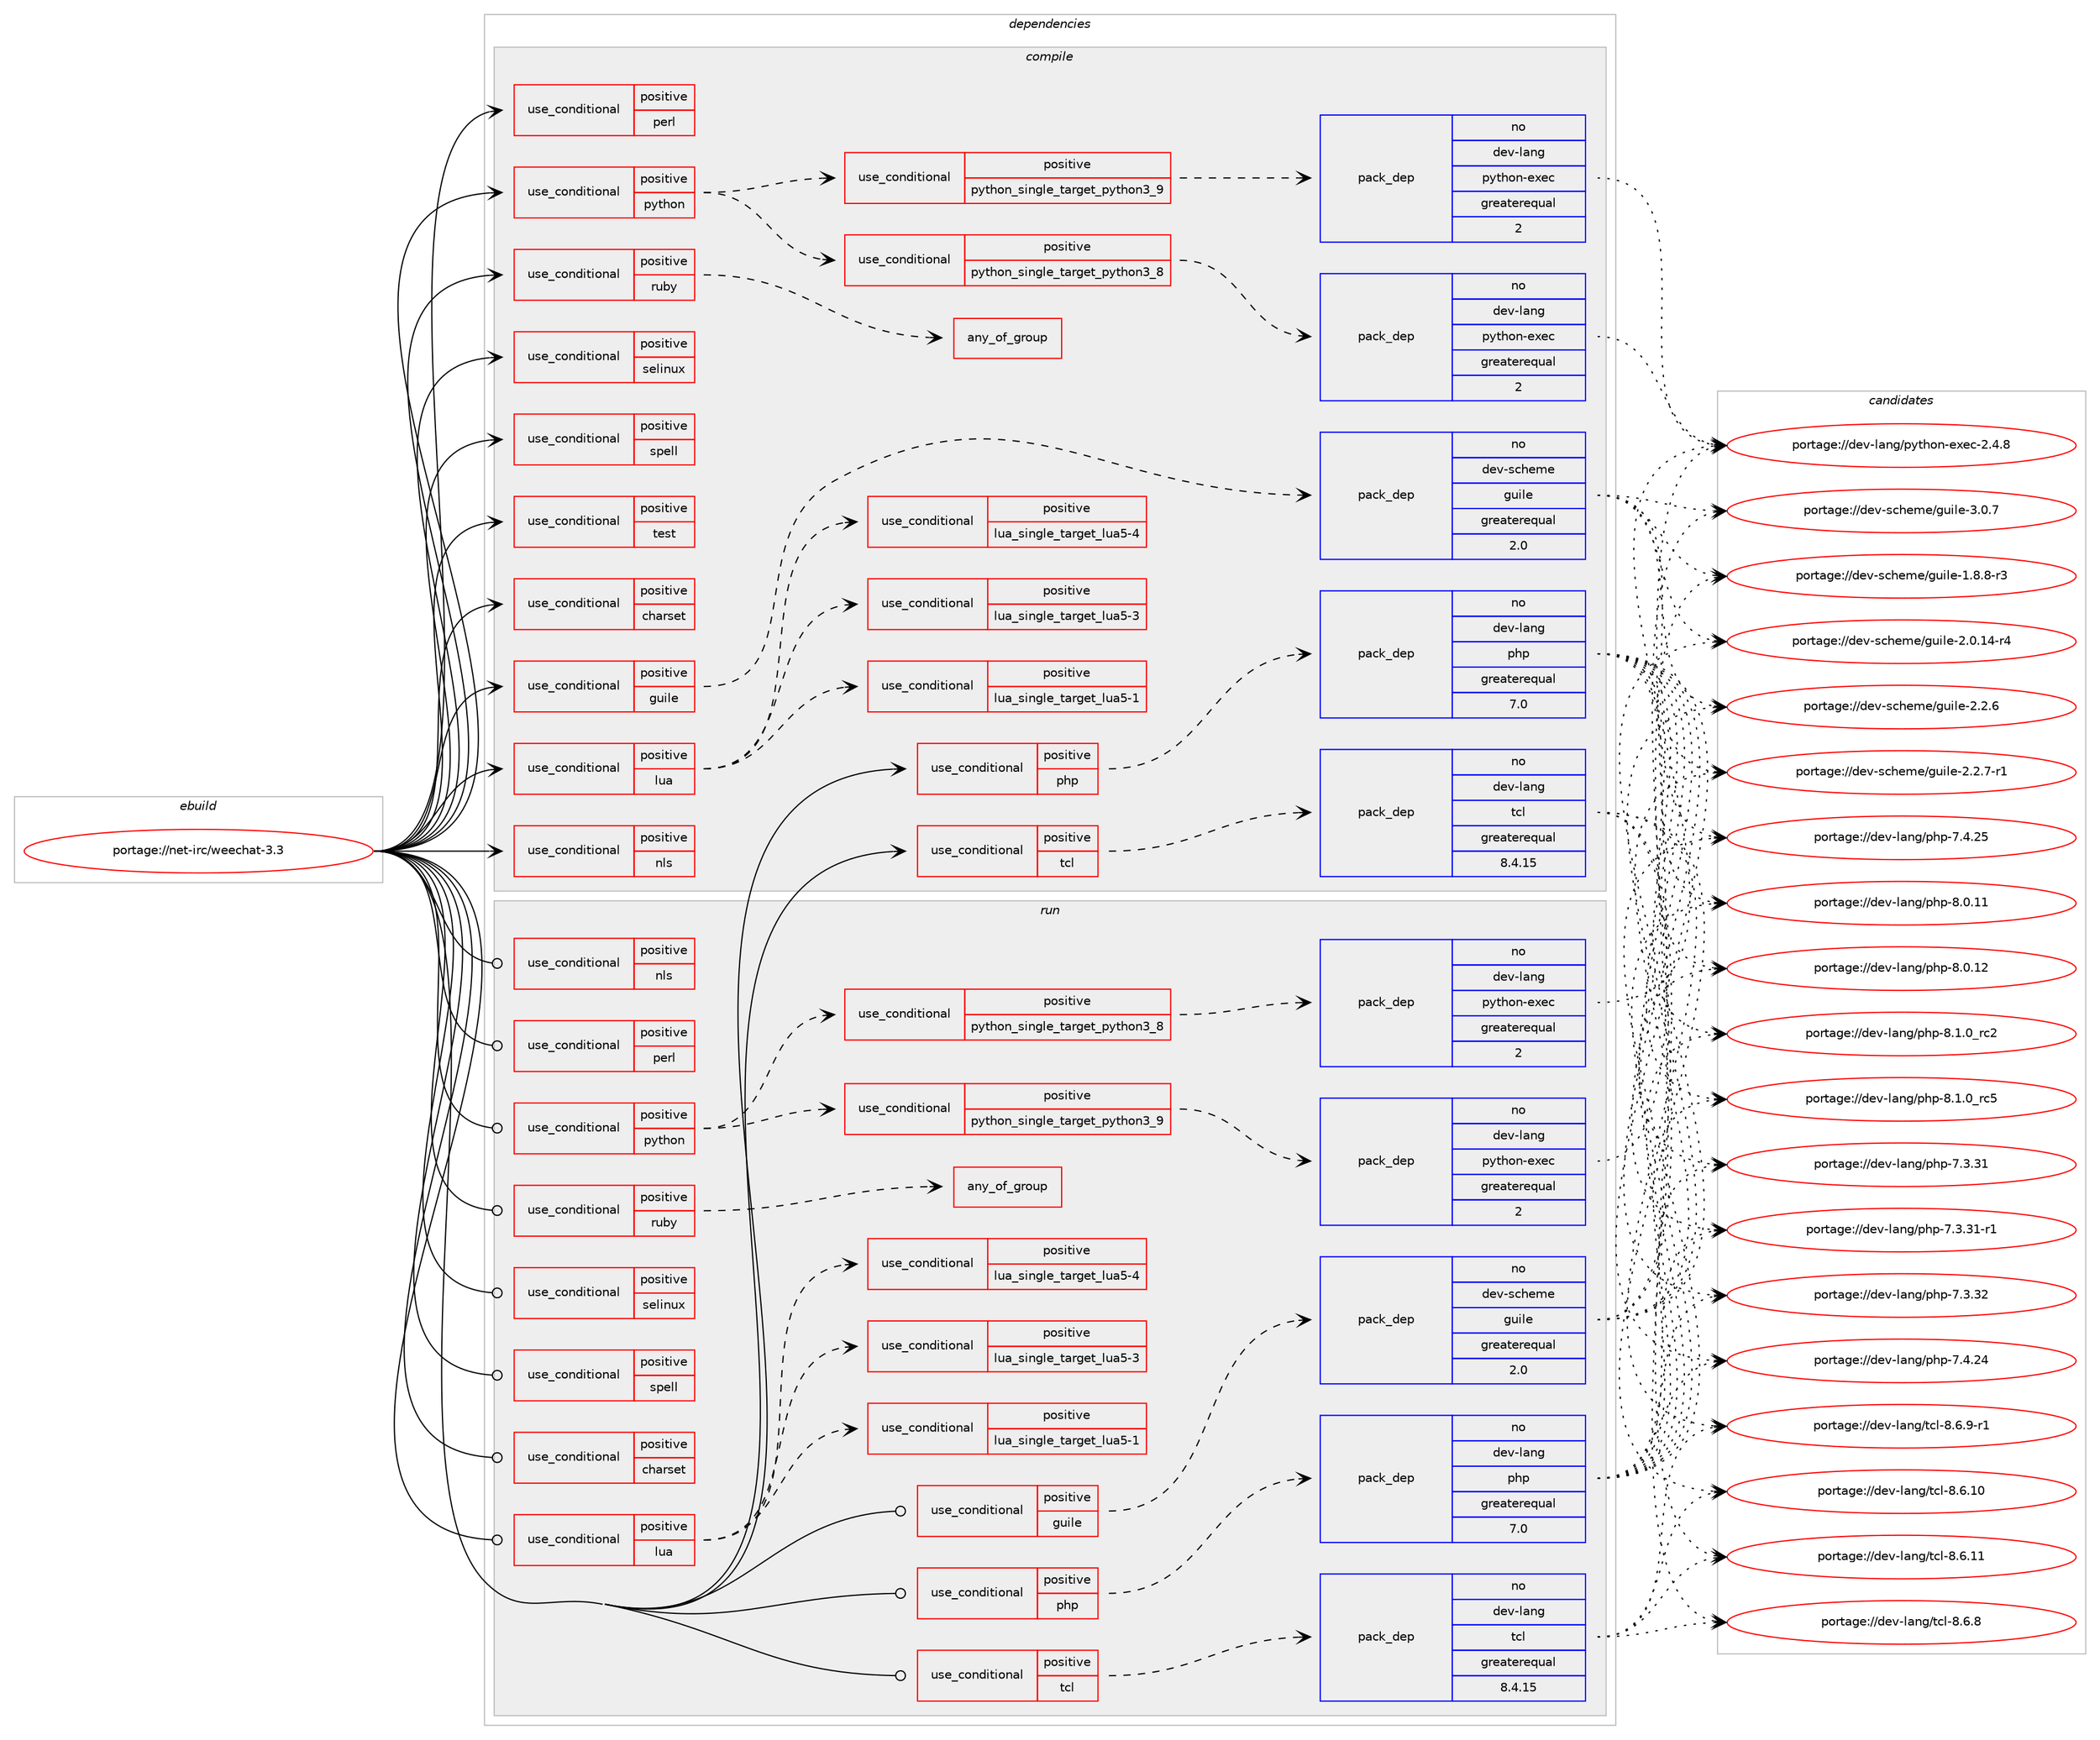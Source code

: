 digraph prolog {

# *************
# Graph options
# *************

newrank=true;
concentrate=true;
compound=true;
graph [rankdir=LR,fontname=Helvetica,fontsize=10,ranksep=1.5];#, ranksep=2.5, nodesep=0.2];
edge  [arrowhead=vee];
node  [fontname=Helvetica,fontsize=10];

# **********
# The ebuild
# **********

subgraph cluster_leftcol {
color=gray;
label=<<i>ebuild</i>>;
id [label="portage://net-irc/weechat-3.3", color=red, width=4, href="../net-irc/weechat-3.3.svg"];
}

# ****************
# The dependencies
# ****************

subgraph cluster_midcol {
color=gray;
label=<<i>dependencies</i>>;
subgraph cluster_compile {
fillcolor="#eeeeee";
style=filled;
label=<<i>compile</i>>;
subgraph cond30 {
dependency95 [label=<<TABLE BORDER="0" CELLBORDER="1" CELLSPACING="0" CELLPADDING="4"><TR><TD ROWSPAN="3" CELLPADDING="10">use_conditional</TD></TR><TR><TD>positive</TD></TR><TR><TD>charset</TD></TR></TABLE>>, shape=none, color=red];
# *** BEGIN UNKNOWN DEPENDENCY TYPE (TODO) ***
# dependency95 -> package_dependency(portage://net-irc/weechat-3.3,install,no,virtual,libiconv,none,[,,],[],[])
# *** END UNKNOWN DEPENDENCY TYPE (TODO) ***

}
id:e -> dependency95:w [weight=20,style="solid",arrowhead="vee"];
subgraph cond31 {
dependency96 [label=<<TABLE BORDER="0" CELLBORDER="1" CELLSPACING="0" CELLPADDING="4"><TR><TD ROWSPAN="3" CELLPADDING="10">use_conditional</TD></TR><TR><TD>positive</TD></TR><TR><TD>guile</TD></TR></TABLE>>, shape=none, color=red];
subgraph pack65 {
dependency97 [label=<<TABLE BORDER="0" CELLBORDER="1" CELLSPACING="0" CELLPADDING="4" WIDTH="220"><TR><TD ROWSPAN="6" CELLPADDING="30">pack_dep</TD></TR><TR><TD WIDTH="110">no</TD></TR><TR><TD>dev-scheme</TD></TR><TR><TD>guile</TD></TR><TR><TD>greaterequal</TD></TR><TR><TD>2.0</TD></TR></TABLE>>, shape=none, color=blue];
}
dependency96:e -> dependency97:w [weight=20,style="dashed",arrowhead="vee"];
}
id:e -> dependency96:w [weight=20,style="solid",arrowhead="vee"];
subgraph cond32 {
dependency98 [label=<<TABLE BORDER="0" CELLBORDER="1" CELLSPACING="0" CELLPADDING="4"><TR><TD ROWSPAN="3" CELLPADDING="10">use_conditional</TD></TR><TR><TD>positive</TD></TR><TR><TD>lua</TD></TR></TABLE>>, shape=none, color=red];
subgraph cond33 {
dependency99 [label=<<TABLE BORDER="0" CELLBORDER="1" CELLSPACING="0" CELLPADDING="4"><TR><TD ROWSPAN="3" CELLPADDING="10">use_conditional</TD></TR><TR><TD>positive</TD></TR><TR><TD>lua_single_target_lua5-1</TD></TR></TABLE>>, shape=none, color=red];
# *** BEGIN UNKNOWN DEPENDENCY TYPE (TODO) ***
# dependency99 -> package_dependency(portage://net-irc/weechat-3.3,install,no,dev-lang,lua,none,[,,],[slot(5.1)],[])
# *** END UNKNOWN DEPENDENCY TYPE (TODO) ***

}
dependency98:e -> dependency99:w [weight=20,style="dashed",arrowhead="vee"];
subgraph cond34 {
dependency100 [label=<<TABLE BORDER="0" CELLBORDER="1" CELLSPACING="0" CELLPADDING="4"><TR><TD ROWSPAN="3" CELLPADDING="10">use_conditional</TD></TR><TR><TD>positive</TD></TR><TR><TD>lua_single_target_lua5-3</TD></TR></TABLE>>, shape=none, color=red];
# *** BEGIN UNKNOWN DEPENDENCY TYPE (TODO) ***
# dependency100 -> package_dependency(portage://net-irc/weechat-3.3,install,no,dev-lang,lua,none,[,,],[slot(5.3)],[])
# *** END UNKNOWN DEPENDENCY TYPE (TODO) ***

}
dependency98:e -> dependency100:w [weight=20,style="dashed",arrowhead="vee"];
subgraph cond35 {
dependency101 [label=<<TABLE BORDER="0" CELLBORDER="1" CELLSPACING="0" CELLPADDING="4"><TR><TD ROWSPAN="3" CELLPADDING="10">use_conditional</TD></TR><TR><TD>positive</TD></TR><TR><TD>lua_single_target_lua5-4</TD></TR></TABLE>>, shape=none, color=red];
# *** BEGIN UNKNOWN DEPENDENCY TYPE (TODO) ***
# dependency101 -> package_dependency(portage://net-irc/weechat-3.3,install,no,dev-lang,lua,none,[,,],[slot(5.4)],[])
# *** END UNKNOWN DEPENDENCY TYPE (TODO) ***

}
dependency98:e -> dependency101:w [weight=20,style="dashed",arrowhead="vee"];
}
id:e -> dependency98:w [weight=20,style="solid",arrowhead="vee"];
subgraph cond36 {
dependency102 [label=<<TABLE BORDER="0" CELLBORDER="1" CELLSPACING="0" CELLPADDING="4"><TR><TD ROWSPAN="3" CELLPADDING="10">use_conditional</TD></TR><TR><TD>positive</TD></TR><TR><TD>nls</TD></TR></TABLE>>, shape=none, color=red];
# *** BEGIN UNKNOWN DEPENDENCY TYPE (TODO) ***
# dependency102 -> package_dependency(portage://net-irc/weechat-3.3,install,no,virtual,libintl,none,[,,],[],[])
# *** END UNKNOWN DEPENDENCY TYPE (TODO) ***

}
id:e -> dependency102:w [weight=20,style="solid",arrowhead="vee"];
subgraph cond37 {
dependency103 [label=<<TABLE BORDER="0" CELLBORDER="1" CELLSPACING="0" CELLPADDING="4"><TR><TD ROWSPAN="3" CELLPADDING="10">use_conditional</TD></TR><TR><TD>positive</TD></TR><TR><TD>perl</TD></TR></TABLE>>, shape=none, color=red];
# *** BEGIN UNKNOWN DEPENDENCY TYPE (TODO) ***
# dependency103 -> package_dependency(portage://net-irc/weechat-3.3,install,no,dev-lang,perl,none,[,,],any_same_slot,[])
# *** END UNKNOWN DEPENDENCY TYPE (TODO) ***

}
id:e -> dependency103:w [weight=20,style="solid",arrowhead="vee"];
subgraph cond38 {
dependency104 [label=<<TABLE BORDER="0" CELLBORDER="1" CELLSPACING="0" CELLPADDING="4"><TR><TD ROWSPAN="3" CELLPADDING="10">use_conditional</TD></TR><TR><TD>positive</TD></TR><TR><TD>php</TD></TR></TABLE>>, shape=none, color=red];
subgraph pack66 {
dependency105 [label=<<TABLE BORDER="0" CELLBORDER="1" CELLSPACING="0" CELLPADDING="4" WIDTH="220"><TR><TD ROWSPAN="6" CELLPADDING="30">pack_dep</TD></TR><TR><TD WIDTH="110">no</TD></TR><TR><TD>dev-lang</TD></TR><TR><TD>php</TD></TR><TR><TD>greaterequal</TD></TR><TR><TD>7.0</TD></TR></TABLE>>, shape=none, color=blue];
}
dependency104:e -> dependency105:w [weight=20,style="dashed",arrowhead="vee"];
}
id:e -> dependency104:w [weight=20,style="solid",arrowhead="vee"];
subgraph cond39 {
dependency106 [label=<<TABLE BORDER="0" CELLBORDER="1" CELLSPACING="0" CELLPADDING="4"><TR><TD ROWSPAN="3" CELLPADDING="10">use_conditional</TD></TR><TR><TD>positive</TD></TR><TR><TD>python</TD></TR></TABLE>>, shape=none, color=red];
subgraph cond40 {
dependency107 [label=<<TABLE BORDER="0" CELLBORDER="1" CELLSPACING="0" CELLPADDING="4"><TR><TD ROWSPAN="3" CELLPADDING="10">use_conditional</TD></TR><TR><TD>positive</TD></TR><TR><TD>python_single_target_python3_8</TD></TR></TABLE>>, shape=none, color=red];
# *** BEGIN UNKNOWN DEPENDENCY TYPE (TODO) ***
# dependency107 -> package_dependency(portage://net-irc/weechat-3.3,install,no,dev-lang,python,none,[,,],[slot(3.8)],[])
# *** END UNKNOWN DEPENDENCY TYPE (TODO) ***

subgraph pack67 {
dependency108 [label=<<TABLE BORDER="0" CELLBORDER="1" CELLSPACING="0" CELLPADDING="4" WIDTH="220"><TR><TD ROWSPAN="6" CELLPADDING="30">pack_dep</TD></TR><TR><TD WIDTH="110">no</TD></TR><TR><TD>dev-lang</TD></TR><TR><TD>python-exec</TD></TR><TR><TD>greaterequal</TD></TR><TR><TD>2</TD></TR></TABLE>>, shape=none, color=blue];
}
dependency107:e -> dependency108:w [weight=20,style="dashed",arrowhead="vee"];
}
dependency106:e -> dependency107:w [weight=20,style="dashed",arrowhead="vee"];
subgraph cond41 {
dependency109 [label=<<TABLE BORDER="0" CELLBORDER="1" CELLSPACING="0" CELLPADDING="4"><TR><TD ROWSPAN="3" CELLPADDING="10">use_conditional</TD></TR><TR><TD>positive</TD></TR><TR><TD>python_single_target_python3_9</TD></TR></TABLE>>, shape=none, color=red];
# *** BEGIN UNKNOWN DEPENDENCY TYPE (TODO) ***
# dependency109 -> package_dependency(portage://net-irc/weechat-3.3,install,no,dev-lang,python,none,[,,],[slot(3.9)],[])
# *** END UNKNOWN DEPENDENCY TYPE (TODO) ***

subgraph pack68 {
dependency110 [label=<<TABLE BORDER="0" CELLBORDER="1" CELLSPACING="0" CELLPADDING="4" WIDTH="220"><TR><TD ROWSPAN="6" CELLPADDING="30">pack_dep</TD></TR><TR><TD WIDTH="110">no</TD></TR><TR><TD>dev-lang</TD></TR><TR><TD>python-exec</TD></TR><TR><TD>greaterequal</TD></TR><TR><TD>2</TD></TR></TABLE>>, shape=none, color=blue];
}
dependency109:e -> dependency110:w [weight=20,style="dashed",arrowhead="vee"];
}
dependency106:e -> dependency109:w [weight=20,style="dashed",arrowhead="vee"];
}
id:e -> dependency106:w [weight=20,style="solid",arrowhead="vee"];
subgraph cond42 {
dependency111 [label=<<TABLE BORDER="0" CELLBORDER="1" CELLSPACING="0" CELLPADDING="4"><TR><TD ROWSPAN="3" CELLPADDING="10">use_conditional</TD></TR><TR><TD>positive</TD></TR><TR><TD>ruby</TD></TR></TABLE>>, shape=none, color=red];
subgraph any2 {
dependency112 [label=<<TABLE BORDER="0" CELLBORDER="1" CELLSPACING="0" CELLPADDING="4"><TR><TD CELLPADDING="10">any_of_group</TD></TR></TABLE>>, shape=none, color=red];# *** BEGIN UNKNOWN DEPENDENCY TYPE (TODO) ***
# dependency112 -> package_dependency(portage://net-irc/weechat-3.3,install,no,dev-lang,ruby,none,[,,],[slot(2.7)],[])
# *** END UNKNOWN DEPENDENCY TYPE (TODO) ***

# *** BEGIN UNKNOWN DEPENDENCY TYPE (TODO) ***
# dependency112 -> package_dependency(portage://net-irc/weechat-3.3,install,no,dev-lang,ruby,none,[,,],[slot(2.6)],[])
# *** END UNKNOWN DEPENDENCY TYPE (TODO) ***

}
dependency111:e -> dependency112:w [weight=20,style="dashed",arrowhead="vee"];
}
id:e -> dependency111:w [weight=20,style="solid",arrowhead="vee"];
subgraph cond43 {
dependency113 [label=<<TABLE BORDER="0" CELLBORDER="1" CELLSPACING="0" CELLPADDING="4"><TR><TD ROWSPAN="3" CELLPADDING="10">use_conditional</TD></TR><TR><TD>positive</TD></TR><TR><TD>selinux</TD></TR></TABLE>>, shape=none, color=red];
# *** BEGIN UNKNOWN DEPENDENCY TYPE (TODO) ***
# dependency113 -> package_dependency(portage://net-irc/weechat-3.3,install,no,sec-policy,selinux-irc,none,[,,],[],[])
# *** END UNKNOWN DEPENDENCY TYPE (TODO) ***

}
id:e -> dependency113:w [weight=20,style="solid",arrowhead="vee"];
subgraph cond44 {
dependency114 [label=<<TABLE BORDER="0" CELLBORDER="1" CELLSPACING="0" CELLPADDING="4"><TR><TD ROWSPAN="3" CELLPADDING="10">use_conditional</TD></TR><TR><TD>positive</TD></TR><TR><TD>spell</TD></TR></TABLE>>, shape=none, color=red];
# *** BEGIN UNKNOWN DEPENDENCY TYPE (TODO) ***
# dependency114 -> package_dependency(portage://net-irc/weechat-3.3,install,no,app-text,aspell,none,[,,],[],[])
# *** END UNKNOWN DEPENDENCY TYPE (TODO) ***

}
id:e -> dependency114:w [weight=20,style="solid",arrowhead="vee"];
subgraph cond45 {
dependency115 [label=<<TABLE BORDER="0" CELLBORDER="1" CELLSPACING="0" CELLPADDING="4"><TR><TD ROWSPAN="3" CELLPADDING="10">use_conditional</TD></TR><TR><TD>positive</TD></TR><TR><TD>tcl</TD></TR></TABLE>>, shape=none, color=red];
subgraph pack69 {
dependency116 [label=<<TABLE BORDER="0" CELLBORDER="1" CELLSPACING="0" CELLPADDING="4" WIDTH="220"><TR><TD ROWSPAN="6" CELLPADDING="30">pack_dep</TD></TR><TR><TD WIDTH="110">no</TD></TR><TR><TD>dev-lang</TD></TR><TR><TD>tcl</TD></TR><TR><TD>greaterequal</TD></TR><TR><TD>8.4.15</TD></TR></TABLE>>, shape=none, color=blue];
}
dependency115:e -> dependency116:w [weight=20,style="dashed",arrowhead="vee"];
}
id:e -> dependency115:w [weight=20,style="solid",arrowhead="vee"];
subgraph cond46 {
dependency117 [label=<<TABLE BORDER="0" CELLBORDER="1" CELLSPACING="0" CELLPADDING="4"><TR><TD ROWSPAN="3" CELLPADDING="10">use_conditional</TD></TR><TR><TD>positive</TD></TR><TR><TD>test</TD></TR></TABLE>>, shape=none, color=red];
# *** BEGIN UNKNOWN DEPENDENCY TYPE (TODO) ***
# dependency117 -> package_dependency(portage://net-irc/weechat-3.3,install,no,dev-util,cpputest,none,[,,],[],[])
# *** END UNKNOWN DEPENDENCY TYPE (TODO) ***

}
id:e -> dependency117:w [weight=20,style="solid",arrowhead="vee"];
# *** BEGIN UNKNOWN DEPENDENCY TYPE (TODO) ***
# id -> package_dependency(portage://net-irc/weechat-3.3,install,no,dev-libs,libgcrypt,none,[,,],[slot(0),equal],[])
# *** END UNKNOWN DEPENDENCY TYPE (TODO) ***

# *** BEGIN UNKNOWN DEPENDENCY TYPE (TODO) ***
# id -> package_dependency(portage://net-irc/weechat-3.3,install,no,net-libs,gnutls,none,[,,],any_same_slot,[])
# *** END UNKNOWN DEPENDENCY TYPE (TODO) ***

# *** BEGIN UNKNOWN DEPENDENCY TYPE (TODO) ***
# id -> package_dependency(portage://net-irc/weechat-3.3,install,no,net-misc,curl,none,[,,],[],[use(enable(ssl),none)])
# *** END UNKNOWN DEPENDENCY TYPE (TODO) ***

# *** BEGIN UNKNOWN DEPENDENCY TYPE (TODO) ***
# id -> package_dependency(portage://net-irc/weechat-3.3,install,no,sys-libs,ncurses,none,[,,],[slot(0),equal],[])
# *** END UNKNOWN DEPENDENCY TYPE (TODO) ***

# *** BEGIN UNKNOWN DEPENDENCY TYPE (TODO) ***
# id -> package_dependency(portage://net-irc/weechat-3.3,install,no,sys-libs,zlib,none,[,,],any_same_slot,[])
# *** END UNKNOWN DEPENDENCY TYPE (TODO) ***

}
subgraph cluster_compileandrun {
fillcolor="#eeeeee";
style=filled;
label=<<i>compile and run</i>>;
}
subgraph cluster_run {
fillcolor="#eeeeee";
style=filled;
label=<<i>run</i>>;
subgraph cond47 {
dependency118 [label=<<TABLE BORDER="0" CELLBORDER="1" CELLSPACING="0" CELLPADDING="4"><TR><TD ROWSPAN="3" CELLPADDING="10">use_conditional</TD></TR><TR><TD>positive</TD></TR><TR><TD>charset</TD></TR></TABLE>>, shape=none, color=red];
# *** BEGIN UNKNOWN DEPENDENCY TYPE (TODO) ***
# dependency118 -> package_dependency(portage://net-irc/weechat-3.3,run,no,virtual,libiconv,none,[,,],[],[])
# *** END UNKNOWN DEPENDENCY TYPE (TODO) ***

}
id:e -> dependency118:w [weight=20,style="solid",arrowhead="odot"];
subgraph cond48 {
dependency119 [label=<<TABLE BORDER="0" CELLBORDER="1" CELLSPACING="0" CELLPADDING="4"><TR><TD ROWSPAN="3" CELLPADDING="10">use_conditional</TD></TR><TR><TD>positive</TD></TR><TR><TD>guile</TD></TR></TABLE>>, shape=none, color=red];
subgraph pack70 {
dependency120 [label=<<TABLE BORDER="0" CELLBORDER="1" CELLSPACING="0" CELLPADDING="4" WIDTH="220"><TR><TD ROWSPAN="6" CELLPADDING="30">pack_dep</TD></TR><TR><TD WIDTH="110">no</TD></TR><TR><TD>dev-scheme</TD></TR><TR><TD>guile</TD></TR><TR><TD>greaterequal</TD></TR><TR><TD>2.0</TD></TR></TABLE>>, shape=none, color=blue];
}
dependency119:e -> dependency120:w [weight=20,style="dashed",arrowhead="vee"];
}
id:e -> dependency119:w [weight=20,style="solid",arrowhead="odot"];
subgraph cond49 {
dependency121 [label=<<TABLE BORDER="0" CELLBORDER="1" CELLSPACING="0" CELLPADDING="4"><TR><TD ROWSPAN="3" CELLPADDING="10">use_conditional</TD></TR><TR><TD>positive</TD></TR><TR><TD>lua</TD></TR></TABLE>>, shape=none, color=red];
subgraph cond50 {
dependency122 [label=<<TABLE BORDER="0" CELLBORDER="1" CELLSPACING="0" CELLPADDING="4"><TR><TD ROWSPAN="3" CELLPADDING="10">use_conditional</TD></TR><TR><TD>positive</TD></TR><TR><TD>lua_single_target_lua5-1</TD></TR></TABLE>>, shape=none, color=red];
# *** BEGIN UNKNOWN DEPENDENCY TYPE (TODO) ***
# dependency122 -> package_dependency(portage://net-irc/weechat-3.3,run,no,dev-lang,lua,none,[,,],[slot(5.1)],[])
# *** END UNKNOWN DEPENDENCY TYPE (TODO) ***

}
dependency121:e -> dependency122:w [weight=20,style="dashed",arrowhead="vee"];
subgraph cond51 {
dependency123 [label=<<TABLE BORDER="0" CELLBORDER="1" CELLSPACING="0" CELLPADDING="4"><TR><TD ROWSPAN="3" CELLPADDING="10">use_conditional</TD></TR><TR><TD>positive</TD></TR><TR><TD>lua_single_target_lua5-3</TD></TR></TABLE>>, shape=none, color=red];
# *** BEGIN UNKNOWN DEPENDENCY TYPE (TODO) ***
# dependency123 -> package_dependency(portage://net-irc/weechat-3.3,run,no,dev-lang,lua,none,[,,],[slot(5.3)],[])
# *** END UNKNOWN DEPENDENCY TYPE (TODO) ***

}
dependency121:e -> dependency123:w [weight=20,style="dashed",arrowhead="vee"];
subgraph cond52 {
dependency124 [label=<<TABLE BORDER="0" CELLBORDER="1" CELLSPACING="0" CELLPADDING="4"><TR><TD ROWSPAN="3" CELLPADDING="10">use_conditional</TD></TR><TR><TD>positive</TD></TR><TR><TD>lua_single_target_lua5-4</TD></TR></TABLE>>, shape=none, color=red];
# *** BEGIN UNKNOWN DEPENDENCY TYPE (TODO) ***
# dependency124 -> package_dependency(portage://net-irc/weechat-3.3,run,no,dev-lang,lua,none,[,,],[slot(5.4)],[])
# *** END UNKNOWN DEPENDENCY TYPE (TODO) ***

}
dependency121:e -> dependency124:w [weight=20,style="dashed",arrowhead="vee"];
}
id:e -> dependency121:w [weight=20,style="solid",arrowhead="odot"];
subgraph cond53 {
dependency125 [label=<<TABLE BORDER="0" CELLBORDER="1" CELLSPACING="0" CELLPADDING="4"><TR><TD ROWSPAN="3" CELLPADDING="10">use_conditional</TD></TR><TR><TD>positive</TD></TR><TR><TD>nls</TD></TR></TABLE>>, shape=none, color=red];
# *** BEGIN UNKNOWN DEPENDENCY TYPE (TODO) ***
# dependency125 -> package_dependency(portage://net-irc/weechat-3.3,run,no,virtual,libintl,none,[,,],[],[])
# *** END UNKNOWN DEPENDENCY TYPE (TODO) ***

}
id:e -> dependency125:w [weight=20,style="solid",arrowhead="odot"];
subgraph cond54 {
dependency126 [label=<<TABLE BORDER="0" CELLBORDER="1" CELLSPACING="0" CELLPADDING="4"><TR><TD ROWSPAN="3" CELLPADDING="10">use_conditional</TD></TR><TR><TD>positive</TD></TR><TR><TD>perl</TD></TR></TABLE>>, shape=none, color=red];
# *** BEGIN UNKNOWN DEPENDENCY TYPE (TODO) ***
# dependency126 -> package_dependency(portage://net-irc/weechat-3.3,run,no,dev-lang,perl,none,[,,],any_same_slot,[])
# *** END UNKNOWN DEPENDENCY TYPE (TODO) ***

}
id:e -> dependency126:w [weight=20,style="solid",arrowhead="odot"];
subgraph cond55 {
dependency127 [label=<<TABLE BORDER="0" CELLBORDER="1" CELLSPACING="0" CELLPADDING="4"><TR><TD ROWSPAN="3" CELLPADDING="10">use_conditional</TD></TR><TR><TD>positive</TD></TR><TR><TD>php</TD></TR></TABLE>>, shape=none, color=red];
subgraph pack71 {
dependency128 [label=<<TABLE BORDER="0" CELLBORDER="1" CELLSPACING="0" CELLPADDING="4" WIDTH="220"><TR><TD ROWSPAN="6" CELLPADDING="30">pack_dep</TD></TR><TR><TD WIDTH="110">no</TD></TR><TR><TD>dev-lang</TD></TR><TR><TD>php</TD></TR><TR><TD>greaterequal</TD></TR><TR><TD>7.0</TD></TR></TABLE>>, shape=none, color=blue];
}
dependency127:e -> dependency128:w [weight=20,style="dashed",arrowhead="vee"];
}
id:e -> dependency127:w [weight=20,style="solid",arrowhead="odot"];
subgraph cond56 {
dependency129 [label=<<TABLE BORDER="0" CELLBORDER="1" CELLSPACING="0" CELLPADDING="4"><TR><TD ROWSPAN="3" CELLPADDING="10">use_conditional</TD></TR><TR><TD>positive</TD></TR><TR><TD>python</TD></TR></TABLE>>, shape=none, color=red];
subgraph cond57 {
dependency130 [label=<<TABLE BORDER="0" CELLBORDER="1" CELLSPACING="0" CELLPADDING="4"><TR><TD ROWSPAN="3" CELLPADDING="10">use_conditional</TD></TR><TR><TD>positive</TD></TR><TR><TD>python_single_target_python3_8</TD></TR></TABLE>>, shape=none, color=red];
# *** BEGIN UNKNOWN DEPENDENCY TYPE (TODO) ***
# dependency130 -> package_dependency(portage://net-irc/weechat-3.3,run,no,dev-lang,python,none,[,,],[slot(3.8)],[])
# *** END UNKNOWN DEPENDENCY TYPE (TODO) ***

subgraph pack72 {
dependency131 [label=<<TABLE BORDER="0" CELLBORDER="1" CELLSPACING="0" CELLPADDING="4" WIDTH="220"><TR><TD ROWSPAN="6" CELLPADDING="30">pack_dep</TD></TR><TR><TD WIDTH="110">no</TD></TR><TR><TD>dev-lang</TD></TR><TR><TD>python-exec</TD></TR><TR><TD>greaterequal</TD></TR><TR><TD>2</TD></TR></TABLE>>, shape=none, color=blue];
}
dependency130:e -> dependency131:w [weight=20,style="dashed",arrowhead="vee"];
}
dependency129:e -> dependency130:w [weight=20,style="dashed",arrowhead="vee"];
subgraph cond58 {
dependency132 [label=<<TABLE BORDER="0" CELLBORDER="1" CELLSPACING="0" CELLPADDING="4"><TR><TD ROWSPAN="3" CELLPADDING="10">use_conditional</TD></TR><TR><TD>positive</TD></TR><TR><TD>python_single_target_python3_9</TD></TR></TABLE>>, shape=none, color=red];
# *** BEGIN UNKNOWN DEPENDENCY TYPE (TODO) ***
# dependency132 -> package_dependency(portage://net-irc/weechat-3.3,run,no,dev-lang,python,none,[,,],[slot(3.9)],[])
# *** END UNKNOWN DEPENDENCY TYPE (TODO) ***

subgraph pack73 {
dependency133 [label=<<TABLE BORDER="0" CELLBORDER="1" CELLSPACING="0" CELLPADDING="4" WIDTH="220"><TR><TD ROWSPAN="6" CELLPADDING="30">pack_dep</TD></TR><TR><TD WIDTH="110">no</TD></TR><TR><TD>dev-lang</TD></TR><TR><TD>python-exec</TD></TR><TR><TD>greaterequal</TD></TR><TR><TD>2</TD></TR></TABLE>>, shape=none, color=blue];
}
dependency132:e -> dependency133:w [weight=20,style="dashed",arrowhead="vee"];
}
dependency129:e -> dependency132:w [weight=20,style="dashed",arrowhead="vee"];
}
id:e -> dependency129:w [weight=20,style="solid",arrowhead="odot"];
subgraph cond59 {
dependency134 [label=<<TABLE BORDER="0" CELLBORDER="1" CELLSPACING="0" CELLPADDING="4"><TR><TD ROWSPAN="3" CELLPADDING="10">use_conditional</TD></TR><TR><TD>positive</TD></TR><TR><TD>ruby</TD></TR></TABLE>>, shape=none, color=red];
subgraph any3 {
dependency135 [label=<<TABLE BORDER="0" CELLBORDER="1" CELLSPACING="0" CELLPADDING="4"><TR><TD CELLPADDING="10">any_of_group</TD></TR></TABLE>>, shape=none, color=red];# *** BEGIN UNKNOWN DEPENDENCY TYPE (TODO) ***
# dependency135 -> package_dependency(portage://net-irc/weechat-3.3,run,no,dev-lang,ruby,none,[,,],[slot(2.7)],[])
# *** END UNKNOWN DEPENDENCY TYPE (TODO) ***

# *** BEGIN UNKNOWN DEPENDENCY TYPE (TODO) ***
# dependency135 -> package_dependency(portage://net-irc/weechat-3.3,run,no,dev-lang,ruby,none,[,,],[slot(2.6)],[])
# *** END UNKNOWN DEPENDENCY TYPE (TODO) ***

}
dependency134:e -> dependency135:w [weight=20,style="dashed",arrowhead="vee"];
}
id:e -> dependency134:w [weight=20,style="solid",arrowhead="odot"];
subgraph cond60 {
dependency136 [label=<<TABLE BORDER="0" CELLBORDER="1" CELLSPACING="0" CELLPADDING="4"><TR><TD ROWSPAN="3" CELLPADDING="10">use_conditional</TD></TR><TR><TD>positive</TD></TR><TR><TD>selinux</TD></TR></TABLE>>, shape=none, color=red];
# *** BEGIN UNKNOWN DEPENDENCY TYPE (TODO) ***
# dependency136 -> package_dependency(portage://net-irc/weechat-3.3,run,no,sec-policy,selinux-irc,none,[,,],[],[])
# *** END UNKNOWN DEPENDENCY TYPE (TODO) ***

}
id:e -> dependency136:w [weight=20,style="solid",arrowhead="odot"];
subgraph cond61 {
dependency137 [label=<<TABLE BORDER="0" CELLBORDER="1" CELLSPACING="0" CELLPADDING="4"><TR><TD ROWSPAN="3" CELLPADDING="10">use_conditional</TD></TR><TR><TD>positive</TD></TR><TR><TD>spell</TD></TR></TABLE>>, shape=none, color=red];
# *** BEGIN UNKNOWN DEPENDENCY TYPE (TODO) ***
# dependency137 -> package_dependency(portage://net-irc/weechat-3.3,run,no,app-text,aspell,none,[,,],[],[])
# *** END UNKNOWN DEPENDENCY TYPE (TODO) ***

}
id:e -> dependency137:w [weight=20,style="solid",arrowhead="odot"];
subgraph cond62 {
dependency138 [label=<<TABLE BORDER="0" CELLBORDER="1" CELLSPACING="0" CELLPADDING="4"><TR><TD ROWSPAN="3" CELLPADDING="10">use_conditional</TD></TR><TR><TD>positive</TD></TR><TR><TD>tcl</TD></TR></TABLE>>, shape=none, color=red];
subgraph pack74 {
dependency139 [label=<<TABLE BORDER="0" CELLBORDER="1" CELLSPACING="0" CELLPADDING="4" WIDTH="220"><TR><TD ROWSPAN="6" CELLPADDING="30">pack_dep</TD></TR><TR><TD WIDTH="110">no</TD></TR><TR><TD>dev-lang</TD></TR><TR><TD>tcl</TD></TR><TR><TD>greaterequal</TD></TR><TR><TD>8.4.15</TD></TR></TABLE>>, shape=none, color=blue];
}
dependency138:e -> dependency139:w [weight=20,style="dashed",arrowhead="vee"];
}
id:e -> dependency138:w [weight=20,style="solid",arrowhead="odot"];
# *** BEGIN UNKNOWN DEPENDENCY TYPE (TODO) ***
# id -> package_dependency(portage://net-irc/weechat-3.3,run,no,dev-libs,libgcrypt,none,[,,],[slot(0),equal],[])
# *** END UNKNOWN DEPENDENCY TYPE (TODO) ***

# *** BEGIN UNKNOWN DEPENDENCY TYPE (TODO) ***
# id -> package_dependency(portage://net-irc/weechat-3.3,run,no,net-libs,gnutls,none,[,,],any_same_slot,[])
# *** END UNKNOWN DEPENDENCY TYPE (TODO) ***

# *** BEGIN UNKNOWN DEPENDENCY TYPE (TODO) ***
# id -> package_dependency(portage://net-irc/weechat-3.3,run,no,net-misc,curl,none,[,,],[],[use(enable(ssl),none)])
# *** END UNKNOWN DEPENDENCY TYPE (TODO) ***

# *** BEGIN UNKNOWN DEPENDENCY TYPE (TODO) ***
# id -> package_dependency(portage://net-irc/weechat-3.3,run,no,sys-libs,ncurses,none,[,,],[slot(0),equal],[])
# *** END UNKNOWN DEPENDENCY TYPE (TODO) ***

# *** BEGIN UNKNOWN DEPENDENCY TYPE (TODO) ***
# id -> package_dependency(portage://net-irc/weechat-3.3,run,no,sys-libs,zlib,none,[,,],any_same_slot,[])
# *** END UNKNOWN DEPENDENCY TYPE (TODO) ***

}
}

# **************
# The candidates
# **************

subgraph cluster_choices {
rank=same;
color=gray;
label=<<i>candidates</i>>;

subgraph choice65 {
color=black;
nodesep=1;
choice1001011184511599104101109101471031171051081014549465646564511451 [label="portage://dev-scheme/guile-1.8.8-r3", color=red, width=4,href="../dev-scheme/guile-1.8.8-r3.svg"];
choice100101118451159910410110910147103117105108101455046484649524511452 [label="portage://dev-scheme/guile-2.0.14-r4", color=red, width=4,href="../dev-scheme/guile-2.0.14-r4.svg"];
choice100101118451159910410110910147103117105108101455046504654 [label="portage://dev-scheme/guile-2.2.6", color=red, width=4,href="../dev-scheme/guile-2.2.6.svg"];
choice1001011184511599104101109101471031171051081014550465046554511449 [label="portage://dev-scheme/guile-2.2.7-r1", color=red, width=4,href="../dev-scheme/guile-2.2.7-r1.svg"];
choice100101118451159910410110910147103117105108101455146484655 [label="portage://dev-scheme/guile-3.0.7", color=red, width=4,href="../dev-scheme/guile-3.0.7.svg"];
dependency97:e -> choice1001011184511599104101109101471031171051081014549465646564511451:w [style=dotted,weight="100"];
dependency97:e -> choice100101118451159910410110910147103117105108101455046484649524511452:w [style=dotted,weight="100"];
dependency97:e -> choice100101118451159910410110910147103117105108101455046504654:w [style=dotted,weight="100"];
dependency97:e -> choice1001011184511599104101109101471031171051081014550465046554511449:w [style=dotted,weight="100"];
dependency97:e -> choice100101118451159910410110910147103117105108101455146484655:w [style=dotted,weight="100"];
}
subgraph choice66 {
color=black;
nodesep=1;
choice10010111845108971101034711210411245554651465149 [label="portage://dev-lang/php-7.3.31", color=red, width=4,href="../dev-lang/php-7.3.31.svg"];
choice100101118451089711010347112104112455546514651494511449 [label="portage://dev-lang/php-7.3.31-r1", color=red, width=4,href="../dev-lang/php-7.3.31-r1.svg"];
choice10010111845108971101034711210411245554651465150 [label="portage://dev-lang/php-7.3.32", color=red, width=4,href="../dev-lang/php-7.3.32.svg"];
choice10010111845108971101034711210411245554652465052 [label="portage://dev-lang/php-7.4.24", color=red, width=4,href="../dev-lang/php-7.4.24.svg"];
choice10010111845108971101034711210411245554652465053 [label="portage://dev-lang/php-7.4.25", color=red, width=4,href="../dev-lang/php-7.4.25.svg"];
choice10010111845108971101034711210411245564648464949 [label="portage://dev-lang/php-8.0.11", color=red, width=4,href="../dev-lang/php-8.0.11.svg"];
choice10010111845108971101034711210411245564648464950 [label="portage://dev-lang/php-8.0.12", color=red, width=4,href="../dev-lang/php-8.0.12.svg"];
choice100101118451089711010347112104112455646494648951149950 [label="portage://dev-lang/php-8.1.0_rc2", color=red, width=4,href="../dev-lang/php-8.1.0_rc2.svg"];
choice100101118451089711010347112104112455646494648951149953 [label="portage://dev-lang/php-8.1.0_rc5", color=red, width=4,href="../dev-lang/php-8.1.0_rc5.svg"];
dependency105:e -> choice10010111845108971101034711210411245554651465149:w [style=dotted,weight="100"];
dependency105:e -> choice100101118451089711010347112104112455546514651494511449:w [style=dotted,weight="100"];
dependency105:e -> choice10010111845108971101034711210411245554651465150:w [style=dotted,weight="100"];
dependency105:e -> choice10010111845108971101034711210411245554652465052:w [style=dotted,weight="100"];
dependency105:e -> choice10010111845108971101034711210411245554652465053:w [style=dotted,weight="100"];
dependency105:e -> choice10010111845108971101034711210411245564648464949:w [style=dotted,weight="100"];
dependency105:e -> choice10010111845108971101034711210411245564648464950:w [style=dotted,weight="100"];
dependency105:e -> choice100101118451089711010347112104112455646494648951149950:w [style=dotted,weight="100"];
dependency105:e -> choice100101118451089711010347112104112455646494648951149953:w [style=dotted,weight="100"];
}
subgraph choice67 {
color=black;
nodesep=1;
choice1001011184510897110103471121211161041111104510112010199455046524656 [label="portage://dev-lang/python-exec-2.4.8", color=red, width=4,href="../dev-lang/python-exec-2.4.8.svg"];
dependency108:e -> choice1001011184510897110103471121211161041111104510112010199455046524656:w [style=dotted,weight="100"];
}
subgraph choice68 {
color=black;
nodesep=1;
choice1001011184510897110103471121211161041111104510112010199455046524656 [label="portage://dev-lang/python-exec-2.4.8", color=red, width=4,href="../dev-lang/python-exec-2.4.8.svg"];
dependency110:e -> choice1001011184510897110103471121211161041111104510112010199455046524656:w [style=dotted,weight="100"];
}
subgraph choice69 {
color=black;
nodesep=1;
choice1001011184510897110103471169910845564654464948 [label="portage://dev-lang/tcl-8.6.10", color=red, width=4,href="../dev-lang/tcl-8.6.10.svg"];
choice1001011184510897110103471169910845564654464949 [label="portage://dev-lang/tcl-8.6.11", color=red, width=4,href="../dev-lang/tcl-8.6.11.svg"];
choice10010111845108971101034711699108455646544656 [label="portage://dev-lang/tcl-8.6.8", color=red, width=4,href="../dev-lang/tcl-8.6.8.svg"];
choice100101118451089711010347116991084556465446574511449 [label="portage://dev-lang/tcl-8.6.9-r1", color=red, width=4,href="../dev-lang/tcl-8.6.9-r1.svg"];
dependency116:e -> choice1001011184510897110103471169910845564654464948:w [style=dotted,weight="100"];
dependency116:e -> choice1001011184510897110103471169910845564654464949:w [style=dotted,weight="100"];
dependency116:e -> choice10010111845108971101034711699108455646544656:w [style=dotted,weight="100"];
dependency116:e -> choice100101118451089711010347116991084556465446574511449:w [style=dotted,weight="100"];
}
subgraph choice70 {
color=black;
nodesep=1;
choice1001011184511599104101109101471031171051081014549465646564511451 [label="portage://dev-scheme/guile-1.8.8-r3", color=red, width=4,href="../dev-scheme/guile-1.8.8-r3.svg"];
choice100101118451159910410110910147103117105108101455046484649524511452 [label="portage://dev-scheme/guile-2.0.14-r4", color=red, width=4,href="../dev-scheme/guile-2.0.14-r4.svg"];
choice100101118451159910410110910147103117105108101455046504654 [label="portage://dev-scheme/guile-2.2.6", color=red, width=4,href="../dev-scheme/guile-2.2.6.svg"];
choice1001011184511599104101109101471031171051081014550465046554511449 [label="portage://dev-scheme/guile-2.2.7-r1", color=red, width=4,href="../dev-scheme/guile-2.2.7-r1.svg"];
choice100101118451159910410110910147103117105108101455146484655 [label="portage://dev-scheme/guile-3.0.7", color=red, width=4,href="../dev-scheme/guile-3.0.7.svg"];
dependency120:e -> choice1001011184511599104101109101471031171051081014549465646564511451:w [style=dotted,weight="100"];
dependency120:e -> choice100101118451159910410110910147103117105108101455046484649524511452:w [style=dotted,weight="100"];
dependency120:e -> choice100101118451159910410110910147103117105108101455046504654:w [style=dotted,weight="100"];
dependency120:e -> choice1001011184511599104101109101471031171051081014550465046554511449:w [style=dotted,weight="100"];
dependency120:e -> choice100101118451159910410110910147103117105108101455146484655:w [style=dotted,weight="100"];
}
subgraph choice71 {
color=black;
nodesep=1;
choice10010111845108971101034711210411245554651465149 [label="portage://dev-lang/php-7.3.31", color=red, width=4,href="../dev-lang/php-7.3.31.svg"];
choice100101118451089711010347112104112455546514651494511449 [label="portage://dev-lang/php-7.3.31-r1", color=red, width=4,href="../dev-lang/php-7.3.31-r1.svg"];
choice10010111845108971101034711210411245554651465150 [label="portage://dev-lang/php-7.3.32", color=red, width=4,href="../dev-lang/php-7.3.32.svg"];
choice10010111845108971101034711210411245554652465052 [label="portage://dev-lang/php-7.4.24", color=red, width=4,href="../dev-lang/php-7.4.24.svg"];
choice10010111845108971101034711210411245554652465053 [label="portage://dev-lang/php-7.4.25", color=red, width=4,href="../dev-lang/php-7.4.25.svg"];
choice10010111845108971101034711210411245564648464949 [label="portage://dev-lang/php-8.0.11", color=red, width=4,href="../dev-lang/php-8.0.11.svg"];
choice10010111845108971101034711210411245564648464950 [label="portage://dev-lang/php-8.0.12", color=red, width=4,href="../dev-lang/php-8.0.12.svg"];
choice100101118451089711010347112104112455646494648951149950 [label="portage://dev-lang/php-8.1.0_rc2", color=red, width=4,href="../dev-lang/php-8.1.0_rc2.svg"];
choice100101118451089711010347112104112455646494648951149953 [label="portage://dev-lang/php-8.1.0_rc5", color=red, width=4,href="../dev-lang/php-8.1.0_rc5.svg"];
dependency128:e -> choice10010111845108971101034711210411245554651465149:w [style=dotted,weight="100"];
dependency128:e -> choice100101118451089711010347112104112455546514651494511449:w [style=dotted,weight="100"];
dependency128:e -> choice10010111845108971101034711210411245554651465150:w [style=dotted,weight="100"];
dependency128:e -> choice10010111845108971101034711210411245554652465052:w [style=dotted,weight="100"];
dependency128:e -> choice10010111845108971101034711210411245554652465053:w [style=dotted,weight="100"];
dependency128:e -> choice10010111845108971101034711210411245564648464949:w [style=dotted,weight="100"];
dependency128:e -> choice10010111845108971101034711210411245564648464950:w [style=dotted,weight="100"];
dependency128:e -> choice100101118451089711010347112104112455646494648951149950:w [style=dotted,weight="100"];
dependency128:e -> choice100101118451089711010347112104112455646494648951149953:w [style=dotted,weight="100"];
}
subgraph choice72 {
color=black;
nodesep=1;
choice1001011184510897110103471121211161041111104510112010199455046524656 [label="portage://dev-lang/python-exec-2.4.8", color=red, width=4,href="../dev-lang/python-exec-2.4.8.svg"];
dependency131:e -> choice1001011184510897110103471121211161041111104510112010199455046524656:w [style=dotted,weight="100"];
}
subgraph choice73 {
color=black;
nodesep=1;
choice1001011184510897110103471121211161041111104510112010199455046524656 [label="portage://dev-lang/python-exec-2.4.8", color=red, width=4,href="../dev-lang/python-exec-2.4.8.svg"];
dependency133:e -> choice1001011184510897110103471121211161041111104510112010199455046524656:w [style=dotted,weight="100"];
}
subgraph choice74 {
color=black;
nodesep=1;
choice1001011184510897110103471169910845564654464948 [label="portage://dev-lang/tcl-8.6.10", color=red, width=4,href="../dev-lang/tcl-8.6.10.svg"];
choice1001011184510897110103471169910845564654464949 [label="portage://dev-lang/tcl-8.6.11", color=red, width=4,href="../dev-lang/tcl-8.6.11.svg"];
choice10010111845108971101034711699108455646544656 [label="portage://dev-lang/tcl-8.6.8", color=red, width=4,href="../dev-lang/tcl-8.6.8.svg"];
choice100101118451089711010347116991084556465446574511449 [label="portage://dev-lang/tcl-8.6.9-r1", color=red, width=4,href="../dev-lang/tcl-8.6.9-r1.svg"];
dependency139:e -> choice1001011184510897110103471169910845564654464948:w [style=dotted,weight="100"];
dependency139:e -> choice1001011184510897110103471169910845564654464949:w [style=dotted,weight="100"];
dependency139:e -> choice10010111845108971101034711699108455646544656:w [style=dotted,weight="100"];
dependency139:e -> choice100101118451089711010347116991084556465446574511449:w [style=dotted,weight="100"];
}
}

}

